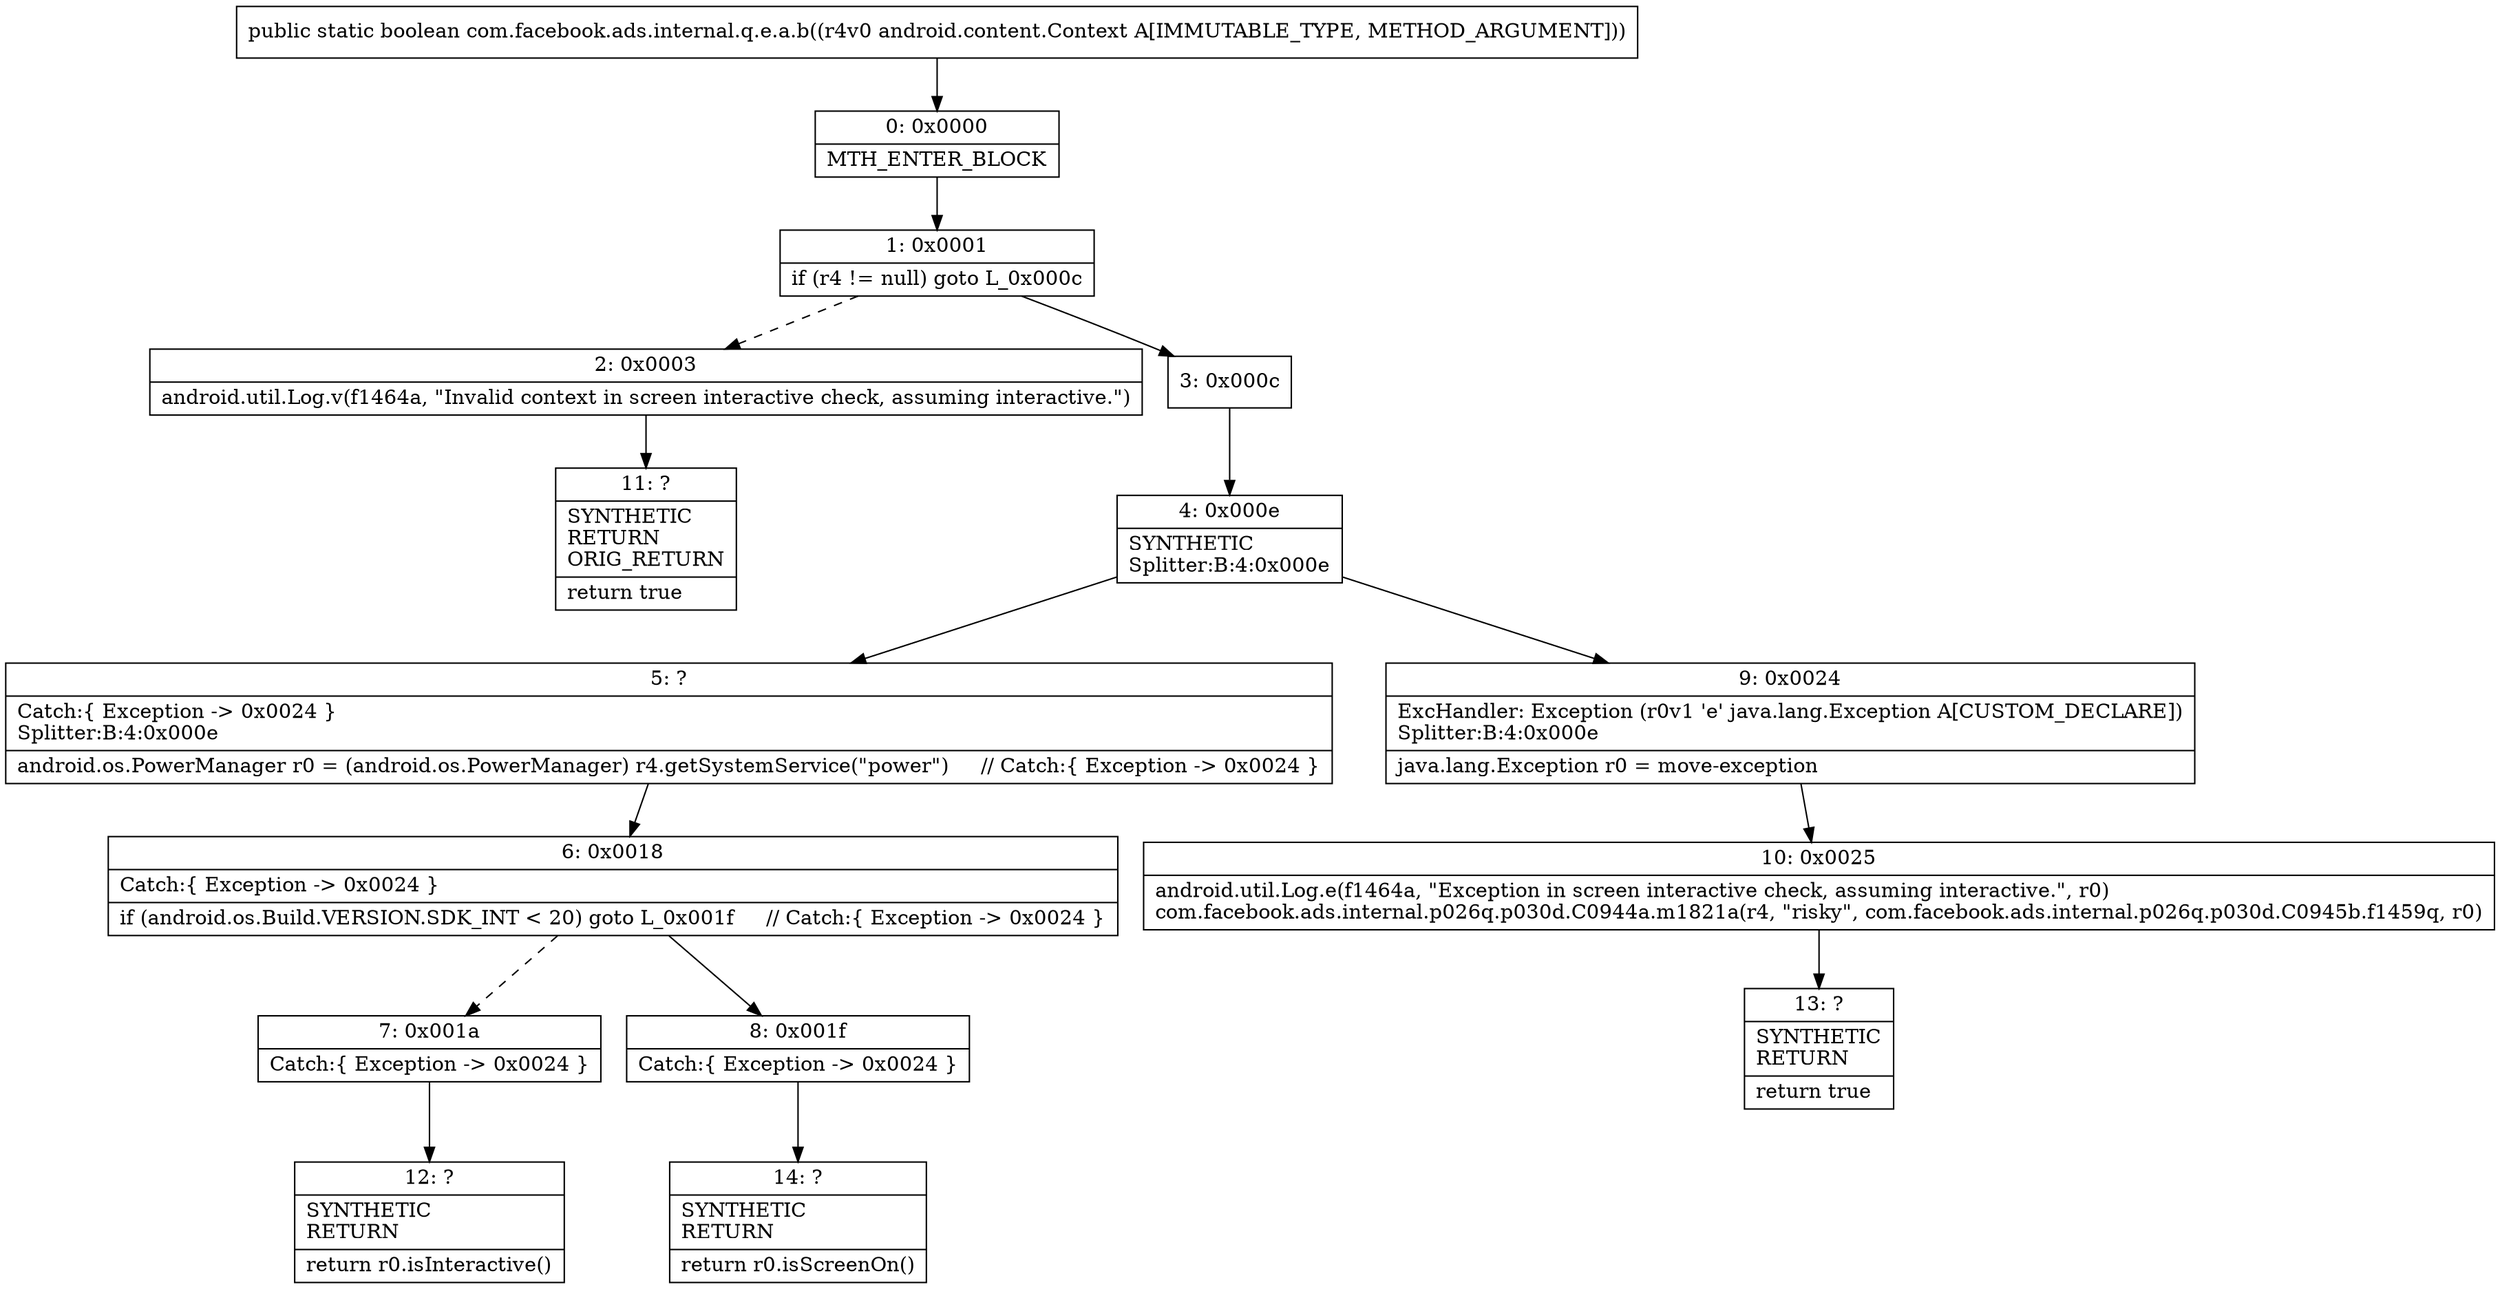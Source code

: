 digraph "CFG forcom.facebook.ads.internal.q.e.a.b(Landroid\/content\/Context;)Z" {
Node_0 [shape=record,label="{0\:\ 0x0000|MTH_ENTER_BLOCK\l}"];
Node_1 [shape=record,label="{1\:\ 0x0001|if (r4 != null) goto L_0x000c\l}"];
Node_2 [shape=record,label="{2\:\ 0x0003|android.util.Log.v(f1464a, \"Invalid context in screen interactive check, assuming interactive.\")\l}"];
Node_3 [shape=record,label="{3\:\ 0x000c}"];
Node_4 [shape=record,label="{4\:\ 0x000e|SYNTHETIC\lSplitter:B:4:0x000e\l}"];
Node_5 [shape=record,label="{5\:\ ?|Catch:\{ Exception \-\> 0x0024 \}\lSplitter:B:4:0x000e\l|android.os.PowerManager r0 = (android.os.PowerManager) r4.getSystemService(\"power\")     \/\/ Catch:\{ Exception \-\> 0x0024 \}\l}"];
Node_6 [shape=record,label="{6\:\ 0x0018|Catch:\{ Exception \-\> 0x0024 \}\l|if (android.os.Build.VERSION.SDK_INT \< 20) goto L_0x001f     \/\/ Catch:\{ Exception \-\> 0x0024 \}\l}"];
Node_7 [shape=record,label="{7\:\ 0x001a|Catch:\{ Exception \-\> 0x0024 \}\l}"];
Node_8 [shape=record,label="{8\:\ 0x001f|Catch:\{ Exception \-\> 0x0024 \}\l}"];
Node_9 [shape=record,label="{9\:\ 0x0024|ExcHandler: Exception (r0v1 'e' java.lang.Exception A[CUSTOM_DECLARE])\lSplitter:B:4:0x000e\l|java.lang.Exception r0 = move\-exception\l}"];
Node_10 [shape=record,label="{10\:\ 0x0025|android.util.Log.e(f1464a, \"Exception in screen interactive check, assuming interactive.\", r0)\lcom.facebook.ads.internal.p026q.p030d.C0944a.m1821a(r4, \"risky\", com.facebook.ads.internal.p026q.p030d.C0945b.f1459q, r0)\l}"];
Node_11 [shape=record,label="{11\:\ ?|SYNTHETIC\lRETURN\lORIG_RETURN\l|return true\l}"];
Node_12 [shape=record,label="{12\:\ ?|SYNTHETIC\lRETURN\l|return r0.isInteractive()\l}"];
Node_13 [shape=record,label="{13\:\ ?|SYNTHETIC\lRETURN\l|return true\l}"];
Node_14 [shape=record,label="{14\:\ ?|SYNTHETIC\lRETURN\l|return r0.isScreenOn()\l}"];
MethodNode[shape=record,label="{public static boolean com.facebook.ads.internal.q.e.a.b((r4v0 android.content.Context A[IMMUTABLE_TYPE, METHOD_ARGUMENT])) }"];
MethodNode -> Node_0;
Node_0 -> Node_1;
Node_1 -> Node_2[style=dashed];
Node_1 -> Node_3;
Node_2 -> Node_11;
Node_3 -> Node_4;
Node_4 -> Node_5;
Node_4 -> Node_9;
Node_5 -> Node_6;
Node_6 -> Node_7[style=dashed];
Node_6 -> Node_8;
Node_7 -> Node_12;
Node_8 -> Node_14;
Node_9 -> Node_10;
Node_10 -> Node_13;
}

